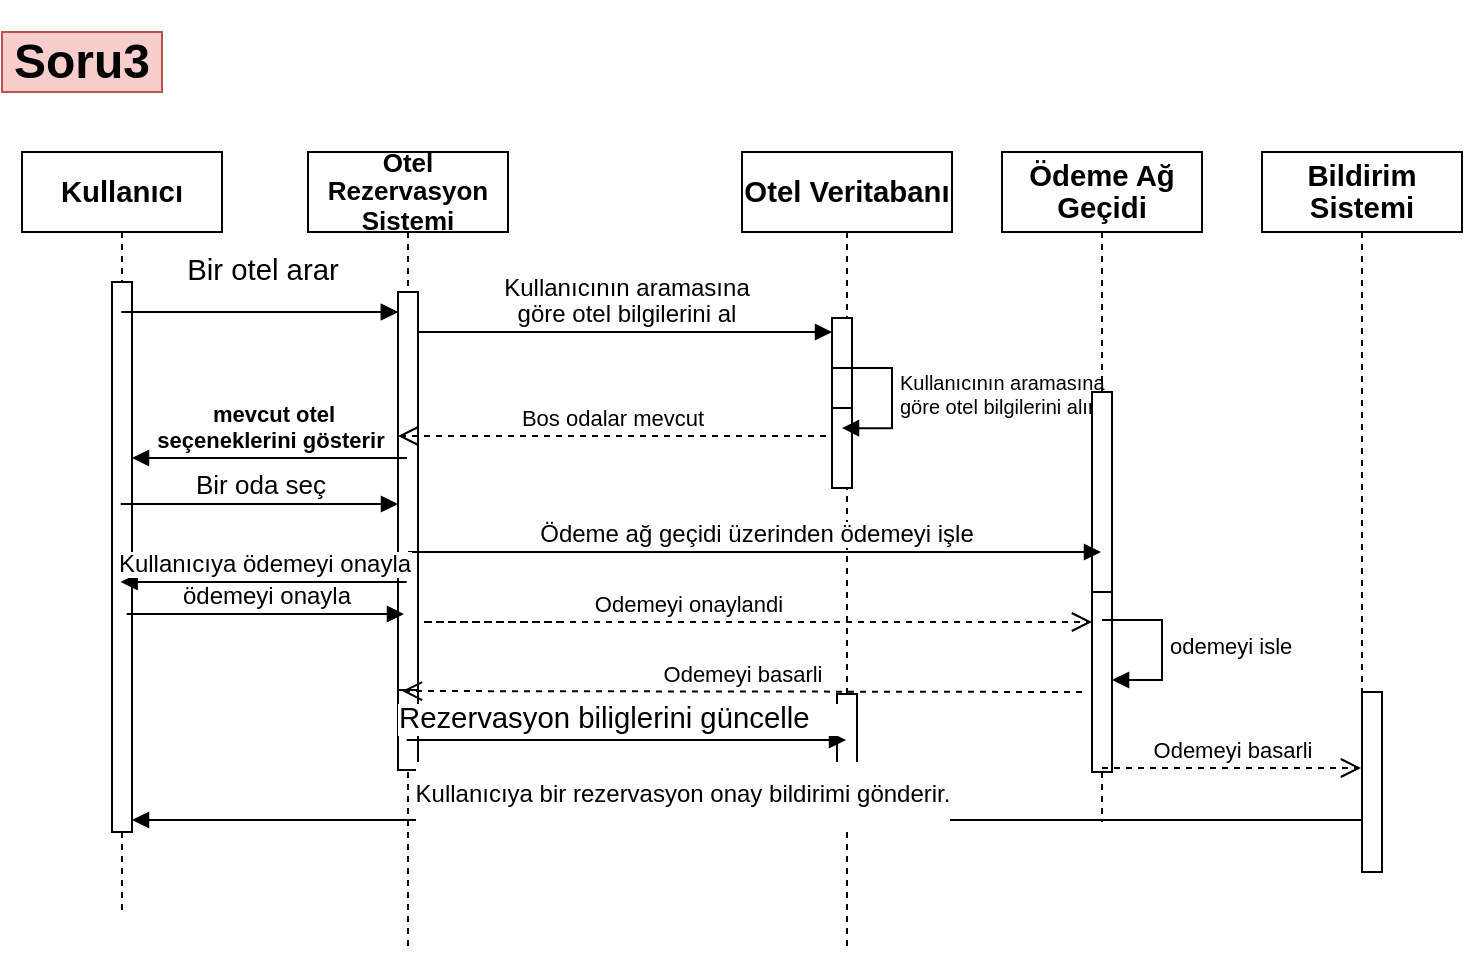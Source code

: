 <mxfile version="24.0.4" type="device">
  <diagram name="Page-1" id="2YBvvXClWsGukQMizWep">
    <mxGraphModel dx="898" dy="611" grid="1" gridSize="10" guides="1" tooltips="1" connect="1" arrows="1" fold="1" page="1" pageScale="1" pageWidth="850" pageHeight="1100" math="0" shadow="0">
      <root>
        <mxCell id="0" />
        <mxCell id="1" parent="0" />
        <mxCell id="2NSwki0RuKQBfY8C86ou-44" value="&lt;b&gt;&lt;span style=&quot;line-height: 107%;&quot;&gt;&lt;font style=&quot;font-size: 11px;&quot;&gt;Online Alışveriş Sistemi&lt;/font&gt;&lt;/span&gt;&lt;/b&gt;" style="shape=umlLifeline;perimeter=lifelinePerimeter;whiteSpace=wrap;html=1;container=0;dropTarget=0;collapsible=0;recursiveResize=0;outlineConnect=0;portConstraint=eastwest;newEdgeStyle={&quot;edgeStyle&quot;:&quot;elbowEdgeStyle&quot;,&quot;elbow&quot;:&quot;vertical&quot;,&quot;curved&quot;:0,&quot;rounded&quot;:0};" vertex="1" parent="1">
          <mxGeometry x="173" y="90" width="100" height="300" as="geometry" />
        </mxCell>
        <mxCell id="2NSwki0RuKQBfY8C86ou-45" value="" style="html=1;points=[];perimeter=orthogonalPerimeter;outlineConnect=0;targetShapes=umlLifeline;portConstraint=eastwest;newEdgeStyle={&quot;edgeStyle&quot;:&quot;elbowEdgeStyle&quot;,&quot;elbow&quot;:&quot;vertical&quot;,&quot;curved&quot;:0,&quot;rounded&quot;:0};" vertex="1" parent="2NSwki0RuKQBfY8C86ou-44">
          <mxGeometry x="45" y="70" width="10" height="190" as="geometry" />
        </mxCell>
        <mxCell id="2NSwki0RuKQBfY8C86ou-46" value="&lt;b&gt;&lt;span style=&quot;font-size:11.0pt;line-height:107%;&lt;br/&gt;font-family:&amp;quot;Calibri&amp;quot;,sans-serif;mso-ascii-theme-font:minor-latin;mso-fareast-font-family:&lt;br/&gt;Calibri;mso-fareast-theme-font:minor-latin;mso-hansi-theme-font:minor-latin;&lt;br/&gt;mso-bidi-font-family:Arial;mso-bidi-theme-font:minor-bidi;mso-ansi-language:&lt;br/&gt;TR;mso-fareast-language:EN-US;mso-bidi-language:AR-SA&quot;&gt;Otel Veritabanı&lt;/span&gt;&lt;/b&gt;" style="shape=umlLifeline;perimeter=lifelinePerimeter;whiteSpace=wrap;html=1;container=0;dropTarget=0;collapsible=0;recursiveResize=0;outlineConnect=0;portConstraint=eastwest;newEdgeStyle={&quot;edgeStyle&quot;:&quot;elbowEdgeStyle&quot;,&quot;elbow&quot;:&quot;vertical&quot;,&quot;curved&quot;:0,&quot;rounded&quot;:0};" vertex="1" parent="1">
          <mxGeometry x="390" y="90" width="105" height="400" as="geometry" />
        </mxCell>
        <mxCell id="2NSwki0RuKQBfY8C86ou-47" value="" style="html=1;points=[[0,0,0,0,5],[0,1,0,0,-5],[1,0,0,0,5],[1,1,0,0,-5]];perimeter=orthogonalPerimeter;outlineConnect=0;targetShapes=umlLifeline;portConstraint=eastwest;newEdgeStyle={&quot;curved&quot;:0,&quot;rounded&quot;:0};" vertex="1" parent="2NSwki0RuKQBfY8C86ou-46">
          <mxGeometry x="45" y="83" width="10" height="47" as="geometry" />
        </mxCell>
        <mxCell id="2NSwki0RuKQBfY8C86ou-48" value="" style="html=1;points=[[0,0,0,0,5],[0,1,0,0,-5],[1,0,0,0,5],[1,1,0,0,-5]];perimeter=orthogonalPerimeter;outlineConnect=0;targetShapes=umlLifeline;portConstraint=eastwest;newEdgeStyle={&quot;curved&quot;:0,&quot;rounded&quot;:0};" vertex="1" parent="2NSwki0RuKQBfY8C86ou-46">
          <mxGeometry x="47.5" y="271" width="10" height="40" as="geometry" />
        </mxCell>
        <mxCell id="2NSwki0RuKQBfY8C86ou-77" value="" style="html=1;points=[[0,0,0,0,5],[0,1,0,0,-5],[1,0,0,0,5],[1,1,0,0,-5]];perimeter=orthogonalPerimeter;outlineConnect=0;targetShapes=umlLifeline;portConstraint=eastwest;newEdgeStyle={&quot;curved&quot;:0,&quot;rounded&quot;:0};" vertex="1" parent="2NSwki0RuKQBfY8C86ou-46">
          <mxGeometry x="45" y="128" width="10" height="40" as="geometry" />
        </mxCell>
        <mxCell id="2NSwki0RuKQBfY8C86ou-78" value="&lt;span style=&quot;line-height: 107%; font-family: Calibri, sans-serif; font-size: 10px;&quot;&gt;&lt;font style=&quot;font-size: 10px;&quot;&gt;Kullanıcının aramasına&amp;nbsp;&lt;/font&gt;&lt;/span&gt;&lt;div style=&quot;font-size: 10px;&quot;&gt;&lt;span style=&quot;line-height: 107%; font-family: Calibri, sans-serif;&quot;&gt;&lt;font style=&quot;font-size: 10px;&quot;&gt;göre otel bilgilerini alır.&lt;/font&gt;&lt;/span&gt;&lt;/div&gt;" style="html=1;align=left;spacingLeft=2;endArrow=block;rounded=0;edgeStyle=orthogonalEdgeStyle;curved=0;rounded=0;" edge="1" parent="2NSwki0RuKQBfY8C86ou-46">
          <mxGeometry x="-0.002" relative="1" as="geometry">
            <mxPoint x="45" y="108" as="sourcePoint" />
            <Array as="points">
              <mxPoint x="75" y="138" />
            </Array>
            <mxPoint x="50.0" y="138.059" as="targetPoint" />
            <mxPoint as="offset" />
          </mxGeometry>
        </mxCell>
        <mxCell id="2NSwki0RuKQBfY8C86ou-49" value="&lt;b&gt;&lt;span style=&quot;font-size:11.0pt;line-height:107%;&lt;br/&gt;font-family:&amp;quot;Calibri&amp;quot;,sans-serif;mso-ascii-theme-font:minor-latin;mso-fareast-font-family:&lt;br/&gt;Calibri;mso-fareast-theme-font:minor-latin;mso-hansi-theme-font:minor-latin;&lt;br/&gt;mso-bidi-font-family:Arial;mso-bidi-theme-font:minor-bidi;mso-ansi-language:&lt;br/&gt;TR;mso-fareast-language:EN-US;mso-bidi-language:AR-SA&quot;&gt;Kullanıcı&lt;/span&gt;&lt;/b&gt;" style="shape=umlLifeline;perimeter=lifelinePerimeter;whiteSpace=wrap;html=1;container=1;dropTarget=0;collapsible=0;recursiveResize=0;outlineConnect=0;portConstraint=eastwest;newEdgeStyle={&quot;curved&quot;:0,&quot;rounded&quot;:0};" vertex="1" parent="1">
          <mxGeometry x="30" y="90" width="100" height="300" as="geometry" />
        </mxCell>
        <mxCell id="2NSwki0RuKQBfY8C86ou-50" value="" style="html=1;points=[];perimeter=orthogonalPerimeter;outlineConnect=0;targetShapes=umlLifeline;portConstraint=eastwest;newEdgeStyle={&quot;edgeStyle&quot;:&quot;elbowEdgeStyle&quot;,&quot;elbow&quot;:&quot;vertical&quot;,&quot;curved&quot;:0,&quot;rounded&quot;:0};" vertex="1" parent="2NSwki0RuKQBfY8C86ou-49">
          <mxGeometry x="45" y="65" width="10" height="190" as="geometry" />
        </mxCell>
        <mxCell id="2NSwki0RuKQBfY8C86ou-51" value="&lt;span style=&quot;font-size:11.0pt;line-height:107%;&lt;br/&gt;font-family:&amp;quot;Calibri&amp;quot;,sans-serif;mso-ascii-theme-font:minor-latin;mso-fareast-font-family:&lt;br/&gt;Calibri;mso-fareast-theme-font:minor-latin;mso-hansi-theme-font:minor-latin;&lt;br/&gt;mso-bidi-font-family:Arial;mso-bidi-theme-font:minor-bidi;mso-ansi-language:&lt;br/&gt;TR;mso-fareast-language:EN-US;mso-bidi-language:AR-SA&quot;&gt;Bir otel arar&lt;/span&gt;" style="html=1;verticalAlign=bottom;endArrow=block;curved=0;rounded=0;" edge="1" parent="1">
          <mxGeometry x="0.017" y="10" width="80" relative="1" as="geometry">
            <mxPoint x="79.63" y="170" as="sourcePoint" />
            <mxPoint x="218" y="170" as="targetPoint" />
            <mxPoint as="offset" />
          </mxGeometry>
        </mxCell>
        <mxCell id="2NSwki0RuKQBfY8C86ou-52" value="&lt;h1&gt;Soru3&lt;/h1&gt;" style="html=1;whiteSpace=wrap;fillColor=#f8cecc;strokeColor=#b85450;" vertex="1" parent="1">
          <mxGeometry x="20" y="30" width="80" height="30" as="geometry" />
        </mxCell>
        <mxCell id="2NSwki0RuKQBfY8C86ou-53" value="&lt;b&gt;&lt;span style=&quot;font-size: 13px; line-height: 107%; font-family: Calibri, sans-serif;&quot;&gt;Otel Rezervasyon Sistemi&lt;/span&gt;&lt;/b&gt;" style="shape=umlLifeline;perimeter=lifelinePerimeter;whiteSpace=wrap;html=1;container=0;dropTarget=0;collapsible=0;recursiveResize=0;outlineConnect=0;portConstraint=eastwest;newEdgeStyle={&quot;edgeStyle&quot;:&quot;elbowEdgeStyle&quot;,&quot;elbow&quot;:&quot;vertical&quot;,&quot;curved&quot;:0,&quot;rounded&quot;:0};" vertex="1" parent="1">
          <mxGeometry x="173" y="90" width="100" height="400" as="geometry" />
        </mxCell>
        <mxCell id="2NSwki0RuKQBfY8C86ou-54" value="" style="html=1;points=[];perimeter=orthogonalPerimeter;outlineConnect=0;targetShapes=umlLifeline;portConstraint=eastwest;newEdgeStyle={&quot;edgeStyle&quot;:&quot;elbowEdgeStyle&quot;,&quot;elbow&quot;:&quot;vertical&quot;,&quot;curved&quot;:0,&quot;rounded&quot;:0};" vertex="1" parent="2NSwki0RuKQBfY8C86ou-53">
          <mxGeometry x="45" y="70" width="10" height="200" as="geometry" />
        </mxCell>
        <mxCell id="2NSwki0RuKQBfY8C86ou-55" value="" style="html=1;points=[[0,0,0,0,5],[0,1,0,0,-5],[1,0,0,0,5],[1,1,0,0,-5]];perimeter=orthogonalPerimeter;outlineConnect=0;targetShapes=umlLifeline;portConstraint=eastwest;newEdgeStyle={&quot;curved&quot;:0,&quot;rounded&quot;:0};" vertex="1" parent="2NSwki0RuKQBfY8C86ou-53">
          <mxGeometry x="45" y="269" width="10" height="40" as="geometry" />
        </mxCell>
        <mxCell id="2NSwki0RuKQBfY8C86ou-56" value="&lt;span style=&quot;font-size: 12px; line-height: 107%; font-family: Calibri, sans-serif;&quot;&gt;Kullanıcının aramasına&lt;br/&gt;göre otel bilgilerini al&lt;/span&gt;" style="html=1;verticalAlign=bottom;endArrow=block;edgeStyle=elbowEdgeStyle;elbow=vertical;curved=0;rounded=0;" edge="1" parent="1" target="2NSwki0RuKQBfY8C86ou-47">
          <mxGeometry x="-0.002" relative="1" as="geometry">
            <mxPoint x="228" y="180" as="sourcePoint" />
            <Array as="points">
              <mxPoint x="230" y="180" />
            </Array>
            <mxPoint x="406.0" y="180" as="targetPoint" />
            <mxPoint as="offset" />
          </mxGeometry>
        </mxCell>
        <mxCell id="2NSwki0RuKQBfY8C86ou-58" value="&lt;b&gt;&lt;span style=&quot;font-size:11.0pt;line-height:107%;&lt;br/&gt;font-family:&amp;quot;Calibri&amp;quot;,sans-serif;mso-ascii-theme-font:minor-latin;mso-fareast-font-family:&lt;br/&gt;Calibri;mso-fareast-theme-font:minor-latin;mso-hansi-theme-font:minor-latin;&lt;br/&gt;mso-bidi-font-family:Arial;mso-bidi-theme-font:minor-bidi;mso-ansi-language:&lt;br/&gt;TR;mso-fareast-language:EN-US;mso-bidi-language:AR-SA&quot;&gt;Kullanıcı&lt;/span&gt;&lt;/b&gt;" style="shape=umlLifeline;perimeter=lifelinePerimeter;whiteSpace=wrap;html=1;container=1;dropTarget=0;collapsible=0;recursiveResize=0;outlineConnect=0;portConstraint=eastwest;newEdgeStyle={&quot;curved&quot;:0,&quot;rounded&quot;:0};" vertex="1" parent="1">
          <mxGeometry x="30" y="90" width="100" height="380" as="geometry" />
        </mxCell>
        <mxCell id="2NSwki0RuKQBfY8C86ou-59" value="" style="html=1;points=[];perimeter=orthogonalPerimeter;outlineConnect=0;targetShapes=umlLifeline;portConstraint=eastwest;newEdgeStyle={&quot;edgeStyle&quot;:&quot;elbowEdgeStyle&quot;,&quot;elbow&quot;:&quot;vertical&quot;,&quot;curved&quot;:0,&quot;rounded&quot;:0};" vertex="1" parent="2NSwki0RuKQBfY8C86ou-58">
          <mxGeometry x="45" y="65" width="10" height="275" as="geometry" />
        </mxCell>
        <mxCell id="2NSwki0RuKQBfY8C86ou-60" value="" style="html=1;verticalAlign=bottom;endArrow=block;curved=0;rounded=0;" edge="1" parent="1">
          <mxGeometry x="0.003" width="80" relative="1" as="geometry">
            <mxPoint x="79.63" y="170" as="sourcePoint" />
            <mxPoint x="218" y="170" as="targetPoint" />
            <mxPoint as="offset" />
          </mxGeometry>
        </mxCell>
        <mxCell id="2NSwki0RuKQBfY8C86ou-61" value="&lt;b&gt;&lt;span style=&quot;font-size:11.0pt;line-height:107%;&lt;br/&gt;font-family:&amp;quot;Calibri&amp;quot;,sans-serif;mso-ascii-theme-font:minor-latin;mso-fareast-font-family:&lt;br/&gt;Calibri;mso-fareast-theme-font:minor-latin;mso-hansi-theme-font:minor-latin;&lt;br/&gt;mso-bidi-font-family:Arial;mso-bidi-theme-font:minor-bidi;mso-ansi-language:&lt;br/&gt;TR;mso-fareast-language:EN-US;mso-bidi-language:AR-SA&quot;&gt;Ödeme Ağ Geçidi&lt;/span&gt;&lt;/b&gt;" style="shape=umlLifeline;perimeter=lifelinePerimeter;whiteSpace=wrap;html=1;container=1;dropTarget=0;collapsible=0;recursiveResize=0;outlineConnect=0;portConstraint=eastwest;newEdgeStyle={&quot;curved&quot;:0,&quot;rounded&quot;:0};" vertex="1" parent="1">
          <mxGeometry x="520" y="90" width="100" height="335" as="geometry" />
        </mxCell>
        <mxCell id="2NSwki0RuKQBfY8C86ou-62" value="" style="html=1;points=[[0,0,0,0,5],[0,1,0,0,-5],[1,0,0,0,5],[1,1,0,0,-5]];perimeter=orthogonalPerimeter;outlineConnect=0;targetShapes=umlLifeline;portConstraint=eastwest;newEdgeStyle={&quot;curved&quot;:0,&quot;rounded&quot;:0};" vertex="1" parent="2NSwki0RuKQBfY8C86ou-61">
          <mxGeometry x="45" y="120" width="10" height="100" as="geometry" />
        </mxCell>
        <mxCell id="2NSwki0RuKQBfY8C86ou-63" value="" style="html=1;points=[[0,0,0,0,5],[0,1,0,0,-5],[1,0,0,0,5],[1,1,0,0,-5]];perimeter=orthogonalPerimeter;outlineConnect=0;targetShapes=umlLifeline;portConstraint=eastwest;newEdgeStyle={&quot;curved&quot;:0,&quot;rounded&quot;:0};" vertex="1" parent="2NSwki0RuKQBfY8C86ou-61">
          <mxGeometry x="45" y="220" width="10" height="90" as="geometry" />
        </mxCell>
        <mxCell id="2NSwki0RuKQBfY8C86ou-64" value="&lt;span style=&quot;line-height: 107%; font-family: Calibri, sans-serif;&quot;&gt;&lt;font style=&quot;font-size: 13px;&quot;&gt;Bir oda seç&lt;/font&gt;&lt;/span&gt;" style="html=1;verticalAlign=bottom;endArrow=block;curved=0;rounded=0;" edge="1" parent="1">
          <mxGeometry width="80" relative="1" as="geometry">
            <mxPoint x="79.324" y="266" as="sourcePoint" />
            <mxPoint x="218" y="266" as="targetPoint" />
          </mxGeometry>
        </mxCell>
        <mxCell id="2NSwki0RuKQBfY8C86ou-65" value="&lt;b&gt;&lt;span style=&quot;font-size: 11pt; line-height: 15.693px;&quot;&gt;Bildirim Sistemi&lt;/span&gt;&lt;/b&gt;" style="shape=umlLifeline;perimeter=lifelinePerimeter;whiteSpace=wrap;html=1;container=1;dropTarget=0;collapsible=0;recursiveResize=0;outlineConnect=0;portConstraint=eastwest;newEdgeStyle={&quot;curved&quot;:0,&quot;rounded&quot;:0};" vertex="1" parent="1">
          <mxGeometry x="650" y="90" width="100" height="360" as="geometry" />
        </mxCell>
        <mxCell id="2NSwki0RuKQBfY8C86ou-66" value="" style="html=1;points=[[0,0,0,0,5],[0,1,0,0,-5],[1,0,0,0,5],[1,1,0,0,-5]];perimeter=orthogonalPerimeter;outlineConnect=0;targetShapes=umlLifeline;portConstraint=eastwest;newEdgeStyle={&quot;curved&quot;:0,&quot;rounded&quot;:0};" vertex="1" parent="2NSwki0RuKQBfY8C86ou-65">
          <mxGeometry x="50" y="270" width="10" height="90" as="geometry" />
        </mxCell>
        <mxCell id="2NSwki0RuKQBfY8C86ou-69" value="&lt;span style=&quot;font-size: 12px; line-height: 107%; font-family: Calibri, sans-serif;&quot;&gt;Ödeme ağ geçidi üzerinden ödemeyi işle&lt;/span&gt;" style="html=1;verticalAlign=bottom;endArrow=block;curved=0;rounded=0;" edge="1" parent="1" source="2NSwki0RuKQBfY8C86ou-53" target="2NSwki0RuKQBfY8C86ou-61">
          <mxGeometry x="0.003" width="80" relative="1" as="geometry">
            <mxPoint x="270" y="260" as="sourcePoint" />
            <mxPoint x="350" y="260" as="targetPoint" />
            <mxPoint as="offset" />
          </mxGeometry>
        </mxCell>
        <mxCell id="2NSwki0RuKQBfY8C86ou-70" value="&lt;span style=&quot;font-size: 12px; line-height: 107%; font-family: Calibri, sans-serif;&quot;&gt;Kullanıcıya ödemeyi onayla&lt;/span&gt;" style="html=1;verticalAlign=bottom;endArrow=block;curved=0;rounded=0;" edge="1" parent="1">
          <mxGeometry width="80" relative="1" as="geometry">
            <mxPoint x="222.324" y="305" as="sourcePoint" />
            <mxPoint x="79.324" y="305" as="targetPoint" />
          </mxGeometry>
        </mxCell>
        <mxCell id="2NSwki0RuKQBfY8C86ou-71" value="&lt;p style=&quot;font-size: 10px; line-height: 67%;&quot; class=&quot;MsoListParagraph&quot;&gt;&lt;span style=&quot;font-size: 12px; line-height: 107%; font-family: Calibri, sans-serif;&quot;&gt;Kullanıcıya bir rezervasyon onay bildirimi gönderir.&lt;/span&gt;&lt;br&gt;&lt;/p&gt;" style="html=1;verticalAlign=bottom;endArrow=block;curved=0;rounded=0;" edge="1" parent="1">
          <mxGeometry x="0.107" y="6" width="80" relative="1" as="geometry">
            <mxPoint x="699.5" y="424" as="sourcePoint" />
            <mxPoint x="85" y="424" as="targetPoint" />
            <mxPoint as="offset" />
          </mxGeometry>
        </mxCell>
        <mxCell id="2NSwki0RuKQBfY8C86ou-72" value="&lt;span style=&quot;text-align: center;&quot;&gt;odemeyi isle&lt;/span&gt;" style="html=1;align=left;spacingLeft=2;endArrow=block;rounded=0;edgeStyle=orthogonalEdgeStyle;curved=0;rounded=0;" edge="1" parent="1">
          <mxGeometry relative="1" as="geometry">
            <mxPoint x="570" y="324" as="sourcePoint" />
            <Array as="points">
              <mxPoint x="600" y="354" />
            </Array>
            <mxPoint x="575" y="354" as="targetPoint" />
          </mxGeometry>
        </mxCell>
        <mxCell id="2NSwki0RuKQBfY8C86ou-73" value="&lt;span style=&quot;font-size:11.0pt;line-height:107%;&lt;br/&gt;font-family:&amp;quot;Calibri&amp;quot;,sans-serif;mso-ascii-theme-font:minor-latin;mso-fareast-font-family:&lt;br/&gt;Calibri;mso-fareast-theme-font:minor-latin;mso-hansi-theme-font:minor-latin;&lt;br/&gt;mso-bidi-font-family:Arial;mso-bidi-theme-font:minor-bidi;mso-ansi-language:&lt;br/&gt;TR;mso-fareast-language:EN-US;mso-bidi-language:AR-SA&quot;&gt;Rezervasyon biliglerini güncelle&lt;span style=&quot;white-space: pre;&quot;&gt;&#x9;&lt;/span&gt;&lt;/span&gt;" style="html=1;verticalAlign=bottom;endArrow=block;curved=0;rounded=0;" edge="1" parent="1">
          <mxGeometry width="80" relative="1" as="geometry">
            <mxPoint x="222.324" y="384" as="sourcePoint" />
            <mxPoint x="442" y="384" as="targetPoint" />
          </mxGeometry>
        </mxCell>
        <mxCell id="2NSwki0RuKQBfY8C86ou-75" value="&lt;div style=&quot;&quot;&gt;&lt;span style=&quot;font-family: Calibri, sans-serif;&quot;&gt;&lt;b&gt;&amp;nbsp;mevcut otel&lt;br&gt;seçeneklerini gösterir&lt;/b&gt;&lt;/span&gt;&lt;br&gt;&lt;/div&gt;" style="html=1;verticalAlign=bottom;endArrow=block;curved=0;rounded=0;" edge="1" parent="1">
          <mxGeometry width="80" relative="1" as="geometry">
            <mxPoint x="222.5" y="243" as="sourcePoint" />
            <mxPoint x="85" y="243" as="targetPoint" />
          </mxGeometry>
        </mxCell>
        <mxCell id="2NSwki0RuKQBfY8C86ou-81" value="Bos odalar mevcut" style="html=1;verticalAlign=bottom;endArrow=open;dashed=1;endSize=8;edgeStyle=elbowEdgeStyle;elbow=vertical;curved=0;rounded=0;" edge="1" parent="1">
          <mxGeometry relative="1" as="geometry">
            <mxPoint x="218" y="232" as="targetPoint" />
            <Array as="points">
              <mxPoint x="230" y="232" />
            </Array>
            <mxPoint x="432" y="232" as="sourcePoint" />
          </mxGeometry>
        </mxCell>
        <mxCell id="2NSwki0RuKQBfY8C86ou-82" value="&lt;span style=&quot;font-size: 12px; line-height: 107%; font-family: Calibri, sans-serif;&quot;&gt;ödemeyi onayla&lt;/span&gt;" style="html=1;verticalAlign=bottom;endArrow=block;curved=0;rounded=0;" edge="1" parent="1">
          <mxGeometry width="80" relative="1" as="geometry">
            <mxPoint x="82.324" y="321" as="sourcePoint" />
            <mxPoint x="221" y="321" as="targetPoint" />
          </mxGeometry>
        </mxCell>
        <mxCell id="2NSwki0RuKQBfY8C86ou-83" value="Odemeyi onaylandi" style="html=1;verticalAlign=bottom;endArrow=open;dashed=1;endSize=8;edgeStyle=elbowEdgeStyle;elbow=vertical;curved=0;rounded=0;" edge="1" parent="1">
          <mxGeometry relative="1" as="geometry">
            <mxPoint x="565" y="325" as="targetPoint" />
            <Array as="points">
              <mxPoint x="230" y="325" />
            </Array>
            <mxPoint x="300" y="325" as="sourcePoint" />
          </mxGeometry>
        </mxCell>
        <mxCell id="2NSwki0RuKQBfY8C86ou-84" value="Odemeyi basarli" style="html=1;verticalAlign=bottom;endArrow=open;dashed=1;endSize=8;edgeStyle=elbowEdgeStyle;elbow=vertical;curved=0;rounded=0;" edge="1" parent="1">
          <mxGeometry relative="1" as="geometry">
            <mxPoint x="220" y="359" as="targetPoint" />
            <Array as="points" />
            <mxPoint x="560" y="360" as="sourcePoint" />
          </mxGeometry>
        </mxCell>
        <mxCell id="2NSwki0RuKQBfY8C86ou-85" value="Odemeyi basarli" style="html=1;verticalAlign=bottom;endArrow=open;dashed=1;endSize=8;edgeStyle=elbowEdgeStyle;elbow=vertical;curved=0;rounded=0;" edge="1" parent="1">
          <mxGeometry relative="1" as="geometry">
            <mxPoint x="699.5" y="398.176" as="targetPoint" />
            <Array as="points" />
            <mxPoint x="570" y="398" as="sourcePoint" />
          </mxGeometry>
        </mxCell>
      </root>
    </mxGraphModel>
  </diagram>
</mxfile>
